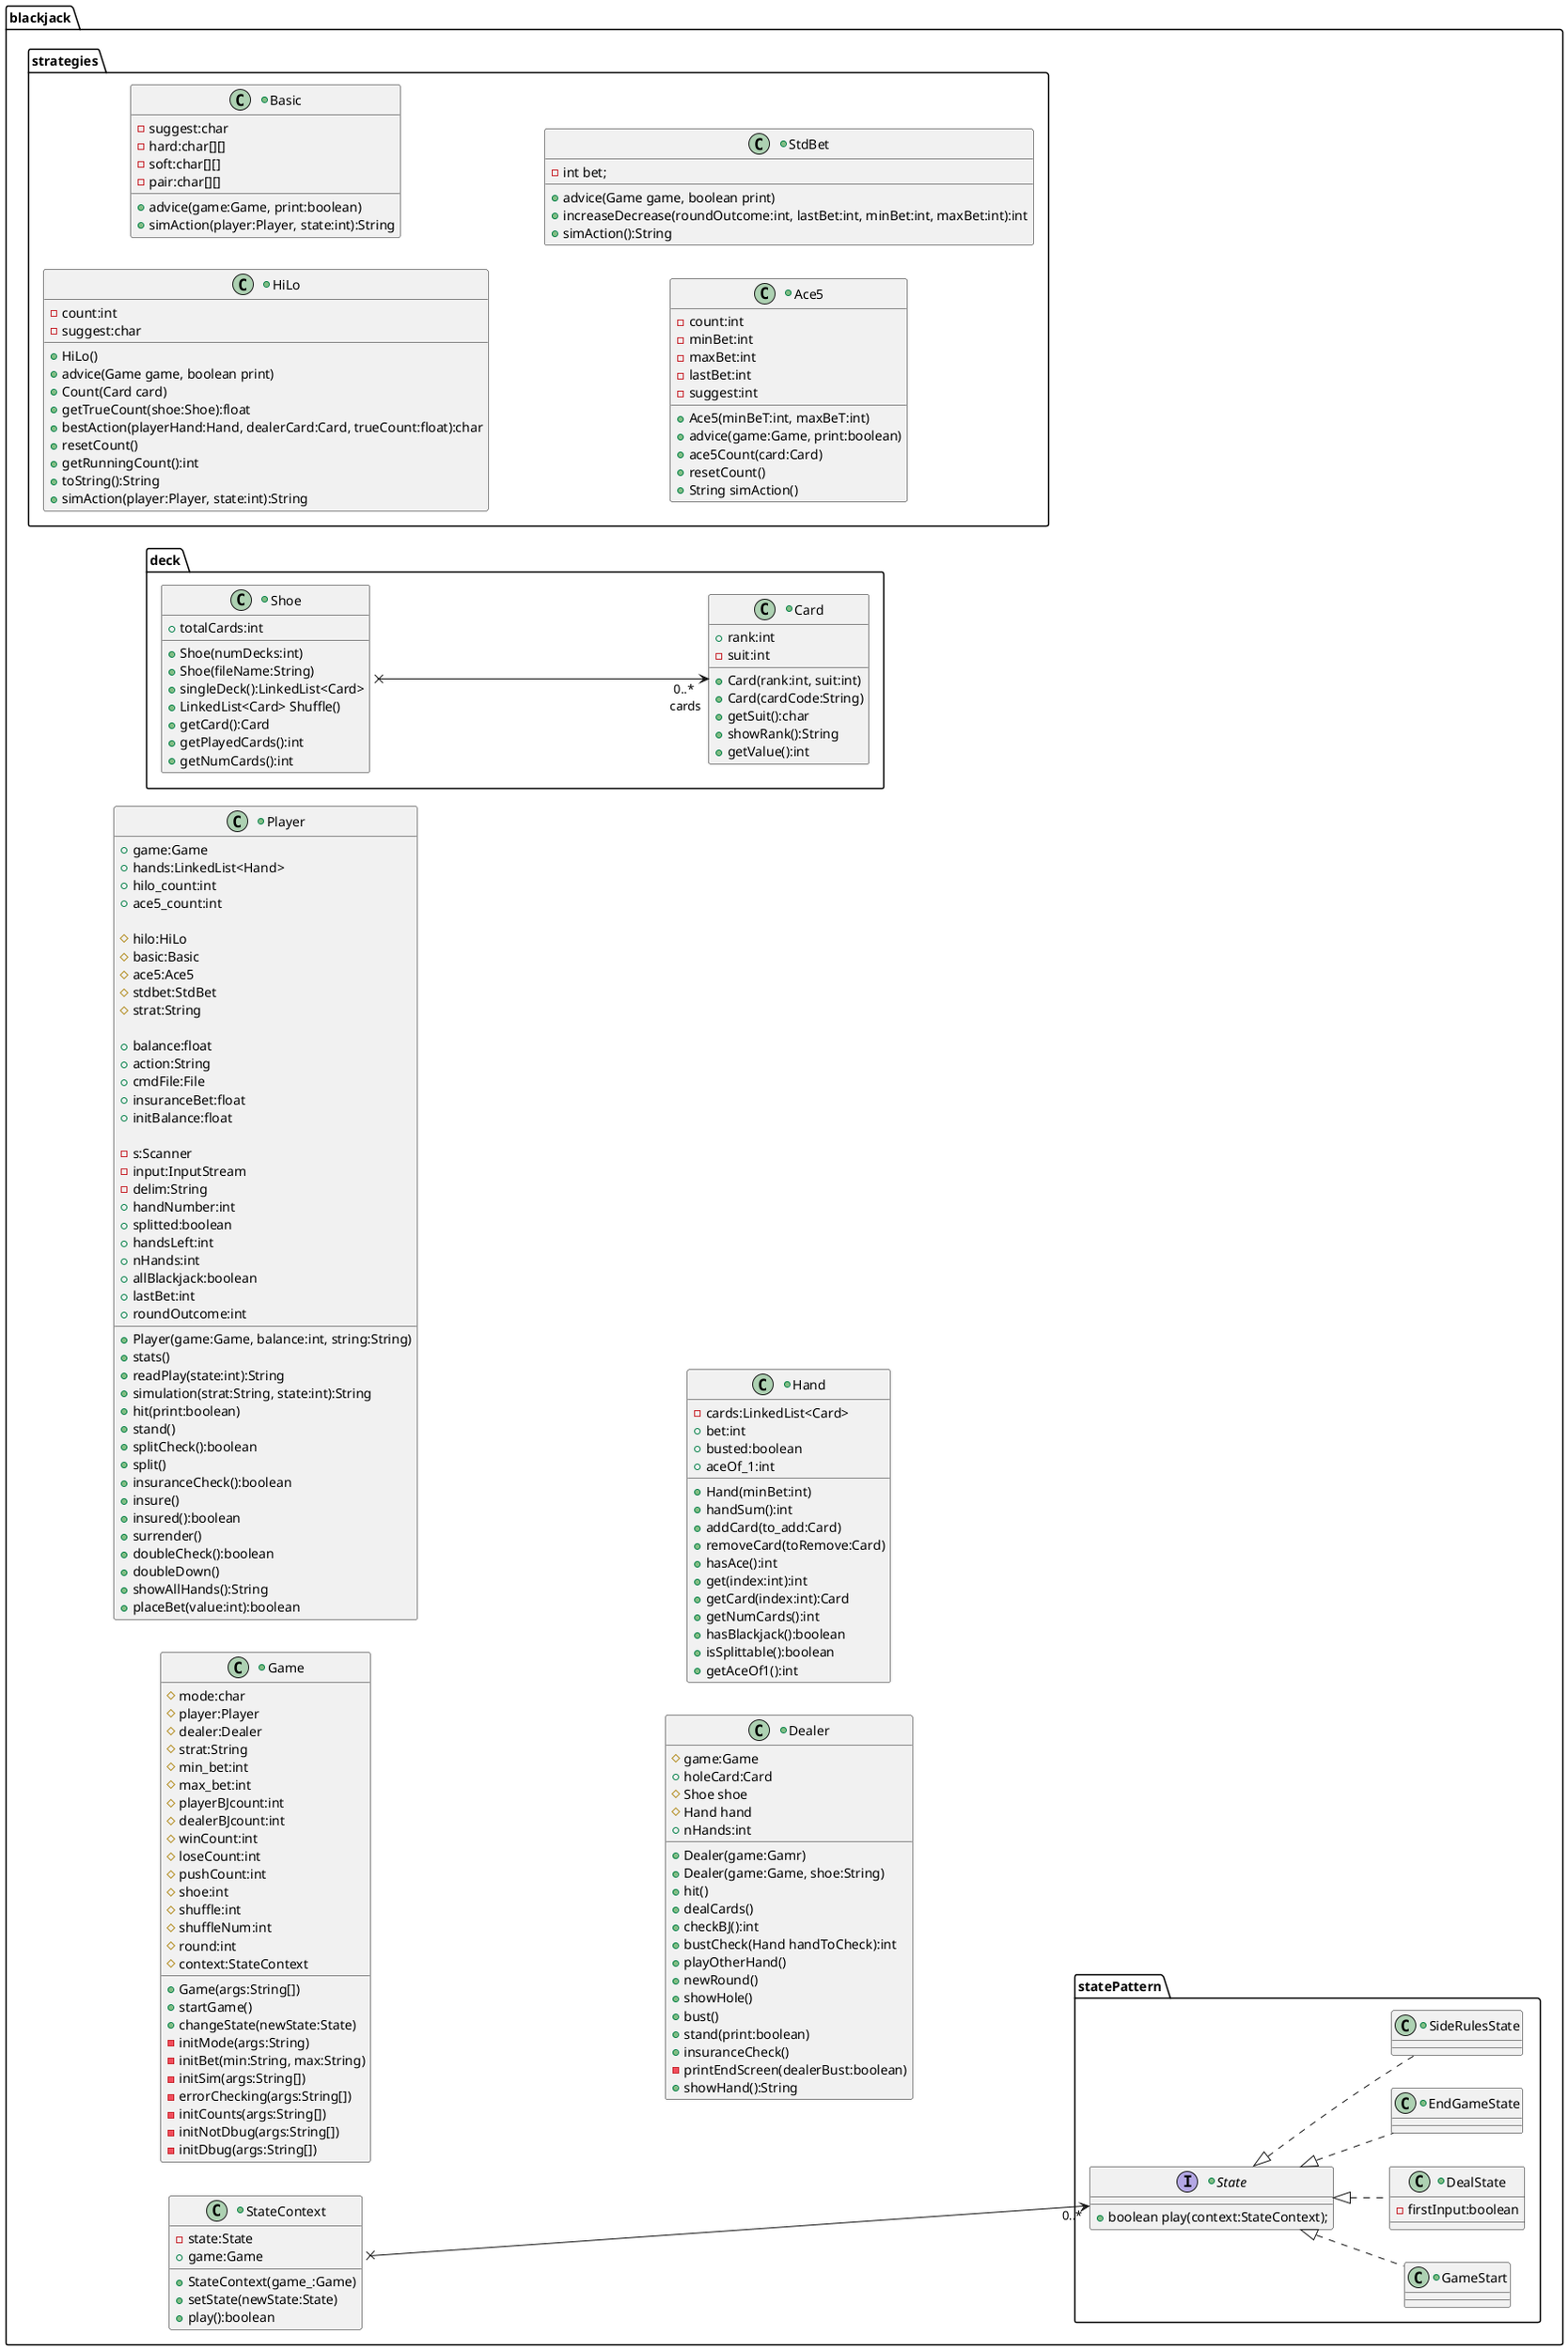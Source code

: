
@startuml

package "blackjack"
{
    left to right direction

    +class Game
    {
        #mode:char
        #player:Player
        #dealer:Dealer
        #strat:String
        #min_bet:int
        #max_bet:int
        #playerBJcount:int
        #dealerBJcount:int
        #winCount:int
        #loseCount:int
        #pushCount:int
        #shoe:int
        #shuffle:int
        #shuffleNum:int
        #round:int
        #context:StateContext

        +Game(args:String[])
        +startGame()
        +changeState(newState:State)
        -initMode(args:String)
        -initBet(min:String, max:String)
        -initSim(args:String[])
        -errorChecking(args:String[])
        -initCounts(args:String[])
        -initNotDbug(args:String[])
        -initDbug(args:String[])
    }

    +class Player
    {
        +game:Game
        +hands:LinkedList<Hand>
        +hilo_count:int
        +ace5_count:int

        #hilo:HiLo
        #basic:Basic
        #ace5:Ace5
        #stdbet:StdBet
        #strat:String

        +balance:float
        +action:String
        +cmdFile:File
        +insuranceBet:float
        +initBalance:float

        -s:Scanner
        -input:InputStream
        -delim:String
        +handNumber:int
        +splitted:boolean
        +handsLeft:int
        +nHands:int
        +allBlackjack:boolean
        +lastBet:int
        +roundOutcome:int

        +Player(game:Game, balance:int, string:String)
        +stats()
        +readPlay(state:int):String
        +simulation(strat:String, state:int):String
        +hit(print:boolean)
        +stand()
        +splitCheck():boolean
        +split()
        +insuranceCheck():boolean
        +insure()
        +insured():boolean
        +surrender()
        +doubleCheck():boolean
        +doubleDown()
        +showAllHands():String
        +placeBet(value:int):boolean
    }

    +class Dealer
    {
        #game:Game
        +holeCard:Card
        #Shoe shoe
        #Hand hand
        +nHands:int

        +Dealer(game:Gamr)
        +Dealer(game:Game, shoe:String)
        +hit()
        +dealCards()
        +checkBJ():int
        +bustCheck(Hand handToCheck):int
        +playOtherHand()
        +newRound()
        +showHole()
        +bust()
        +stand(print:boolean)
        +insuranceCheck()
        -printEndScreen(dealerBust:boolean)
        +showHand():String
    }

    +class Hand
    {
        -cards:LinkedList<Card>
        +bet:int
        +busted:boolean
        +aceOf_1:int

        +Hand(minBet:int)
        +handSum():int
        +addCard(to_add:Card)
        +removeCard(toRemove:Card)
        +hasAce():int
        +get(index:int):int
        +getCard(index:int):Card
        +getNumCards():int
        +hasBlackjack():boolean
        +isSplittable():boolean
        +getAceOf1():int
    }

    +class StateContext
    {
        -state:State
        +game:Game
        
        +StateContext(game_:Game) 
        +setState(newState:State)
        +play():boolean
    }

    package strategies
    {
        +class HiLo
        {
            -count:int
	        -suggest:char

            +HiLo()
            +advice(Game game, boolean print)
            +Count(Card card)
            +getTrueCount(shoe:Shoe):float
            +bestAction(playerHand:Hand, dealerCard:Card, trueCount:float):char
            +resetCount()
            +getRunningCount():int
            +toString():String
            +simAction(player:Player, state:int):String
        }

        +class Basic
        {
            -suggest:char
            -hard:char[][]
            -soft:char[][]
            -pair:char[][]

            +advice(game:Game, print:boolean)
            +simAction(player:Player, state:int):String
        }

        +class Ace5
        {
            -count:int
            -minBet:int
            -maxBet:int
            -lastBet:int
        -suggest:int

        +Ace5(minBeT:int, maxBeT:int)
        +advice(game:Game, print:boolean)
        +ace5Count(card:Card)
        +resetCount()
        +String simAction()
        }
    
        +class StdBet
        {
            -int bet;
            +advice(Game game, boolean print)
            +increaseDecrease(roundOutcome:int, lastBet:int, minBet:int, maxBet:int):int
            +simAction():String
        }
    }

    package statePattern
    {
        +interface State
        {
            +boolean play(context:StateContext);
        }

        +class GameStart implements State
        {
        }

        +class DealState implements State
        {
            -firstInput:boolean
        }

        +class EndGameState implements State
        {
        }

        +class SideRulesState implements State
        {
        }    
    }
    
    package deck
    {
    	+class Shoe
        {
            +totalCards:int

            +Shoe(numDecks:int)
            +Shoe(fileName:String)
            +singleDeck():LinkedList<Card>
            +LinkedList<Card> Shuffle()
            +getCard():Card
            +getPlayedCards():int
            +getNumCards():int
        }

        +class Card
        {
            +rank:int
            -suit:int

            +Card(rank:int, suit:int)
            +Card(cardCode:String)
            +getSuit():char
            +showRank():String
            +getValue():int
        }

    	Shoe x--> "0..*\n cards" Card
    }

    StateContext x---> "0..*" State
    
    'Player x--->  "0..* cards" Card
    
    'Dealer x---> "0..* cards" Card
    
    'Game "1 player" --"1" Player
    
    'Game "1" -- "1" Dealer
    
    'Dealer x--> "1 shoe" Shoe
}

@enduml